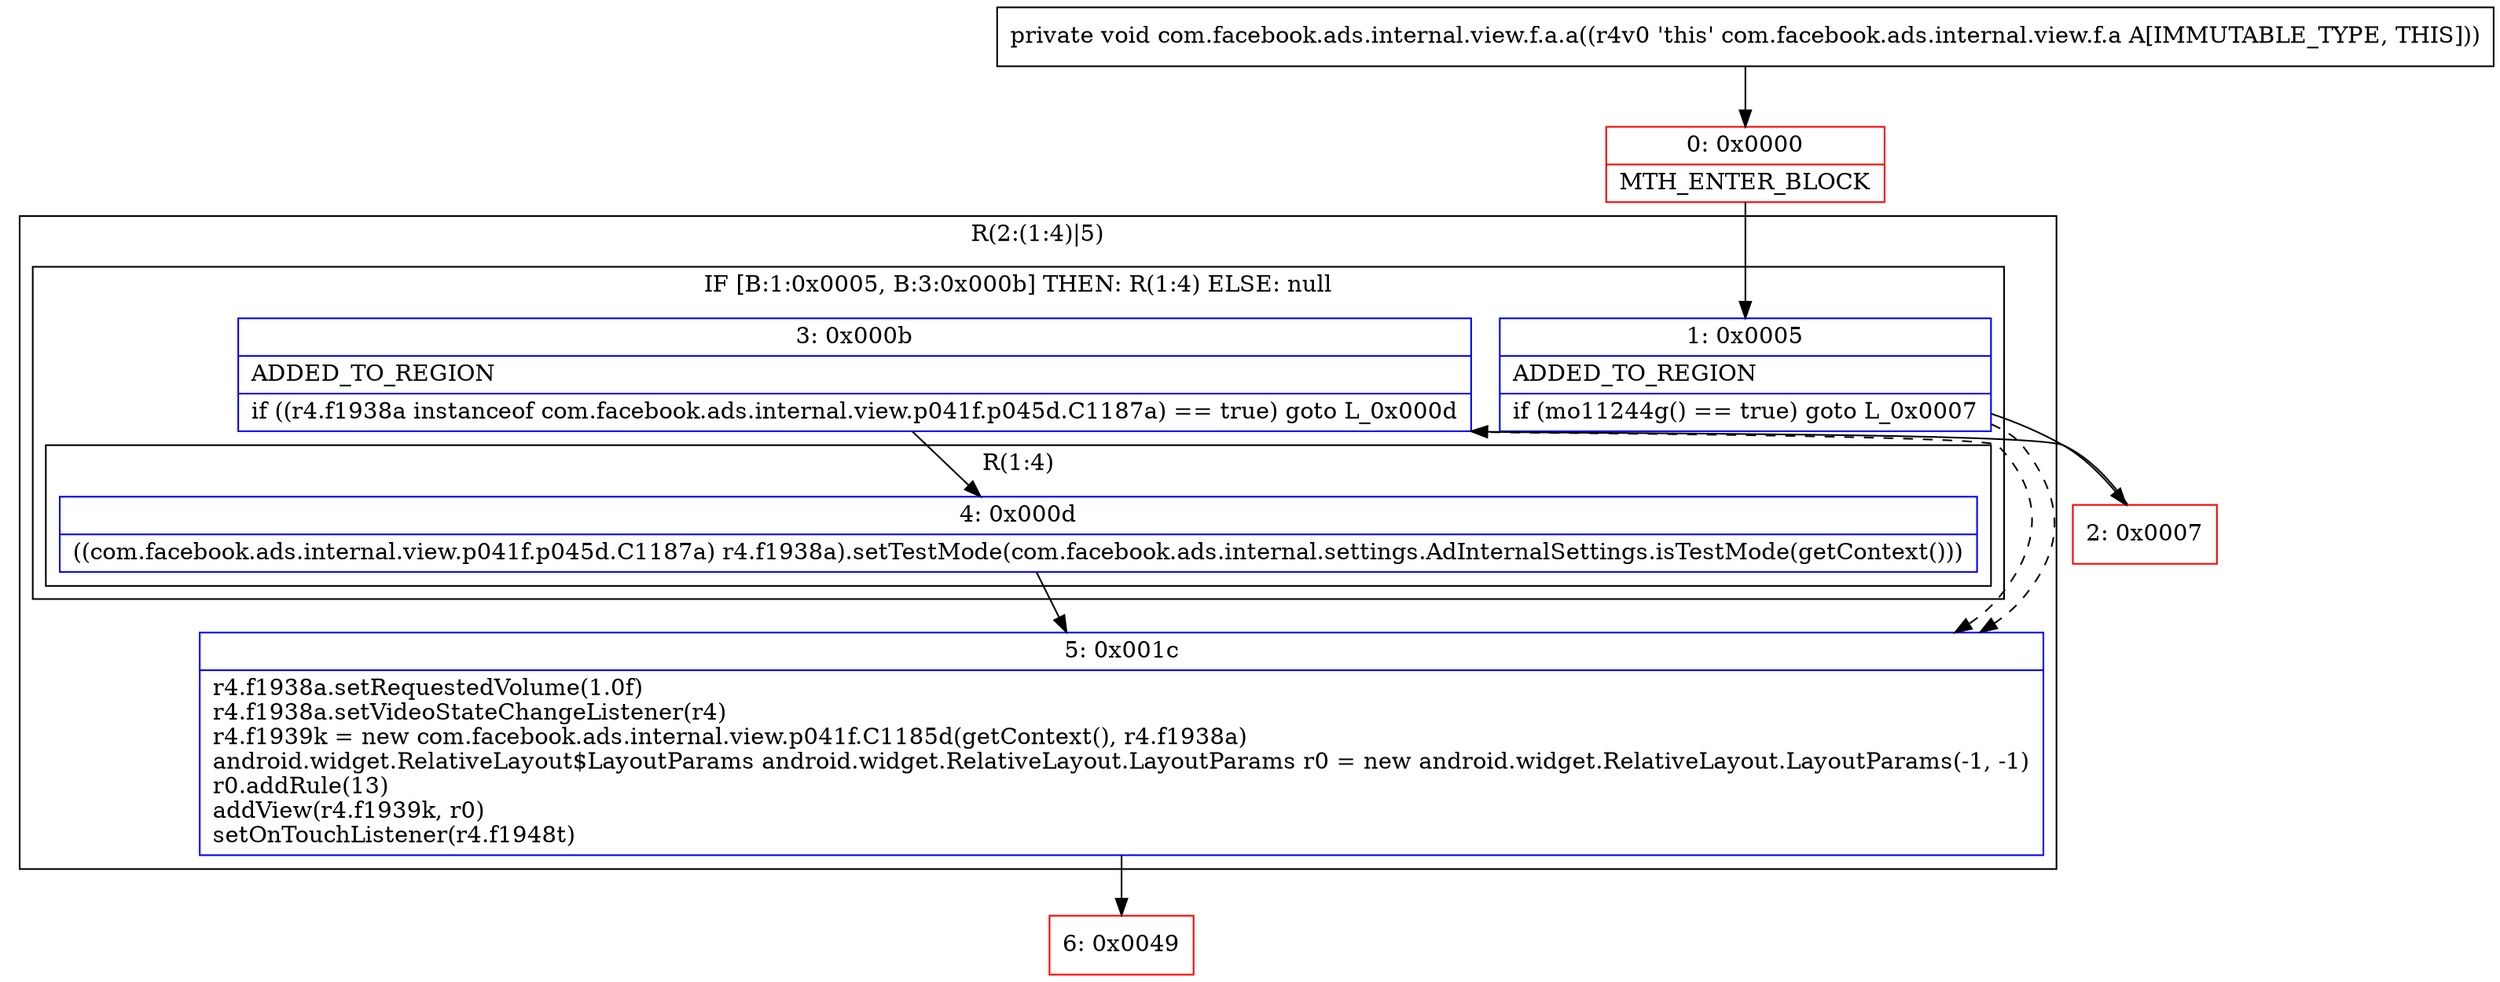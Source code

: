 digraph "CFG forcom.facebook.ads.internal.view.f.a.a()V" {
subgraph cluster_Region_1274611004 {
label = "R(2:(1:4)|5)";
node [shape=record,color=blue];
subgraph cluster_IfRegion_820366948 {
label = "IF [B:1:0x0005, B:3:0x000b] THEN: R(1:4) ELSE: null";
node [shape=record,color=blue];
Node_1 [shape=record,label="{1\:\ 0x0005|ADDED_TO_REGION\l|if (mo11244g() == true) goto L_0x0007\l}"];
Node_3 [shape=record,label="{3\:\ 0x000b|ADDED_TO_REGION\l|if ((r4.f1938a instanceof com.facebook.ads.internal.view.p041f.p045d.C1187a) == true) goto L_0x000d\l}"];
subgraph cluster_Region_1688768733 {
label = "R(1:4)";
node [shape=record,color=blue];
Node_4 [shape=record,label="{4\:\ 0x000d|((com.facebook.ads.internal.view.p041f.p045d.C1187a) r4.f1938a).setTestMode(com.facebook.ads.internal.settings.AdInternalSettings.isTestMode(getContext()))\l}"];
}
}
Node_5 [shape=record,label="{5\:\ 0x001c|r4.f1938a.setRequestedVolume(1.0f)\lr4.f1938a.setVideoStateChangeListener(r4)\lr4.f1939k = new com.facebook.ads.internal.view.p041f.C1185d(getContext(), r4.f1938a)\landroid.widget.RelativeLayout$LayoutParams android.widget.RelativeLayout.LayoutParams r0 = new android.widget.RelativeLayout.LayoutParams(\-1, \-1)\lr0.addRule(13)\laddView(r4.f1939k, r0)\lsetOnTouchListener(r4.f1948t)\l}"];
}
Node_0 [shape=record,color=red,label="{0\:\ 0x0000|MTH_ENTER_BLOCK\l}"];
Node_2 [shape=record,color=red,label="{2\:\ 0x0007}"];
Node_6 [shape=record,color=red,label="{6\:\ 0x0049}"];
MethodNode[shape=record,label="{private void com.facebook.ads.internal.view.f.a.a((r4v0 'this' com.facebook.ads.internal.view.f.a A[IMMUTABLE_TYPE, THIS])) }"];
MethodNode -> Node_0;
Node_1 -> Node_2;
Node_1 -> Node_5[style=dashed];
Node_3 -> Node_4;
Node_3 -> Node_5[style=dashed];
Node_4 -> Node_5;
Node_5 -> Node_6;
Node_0 -> Node_1;
Node_2 -> Node_3;
}

